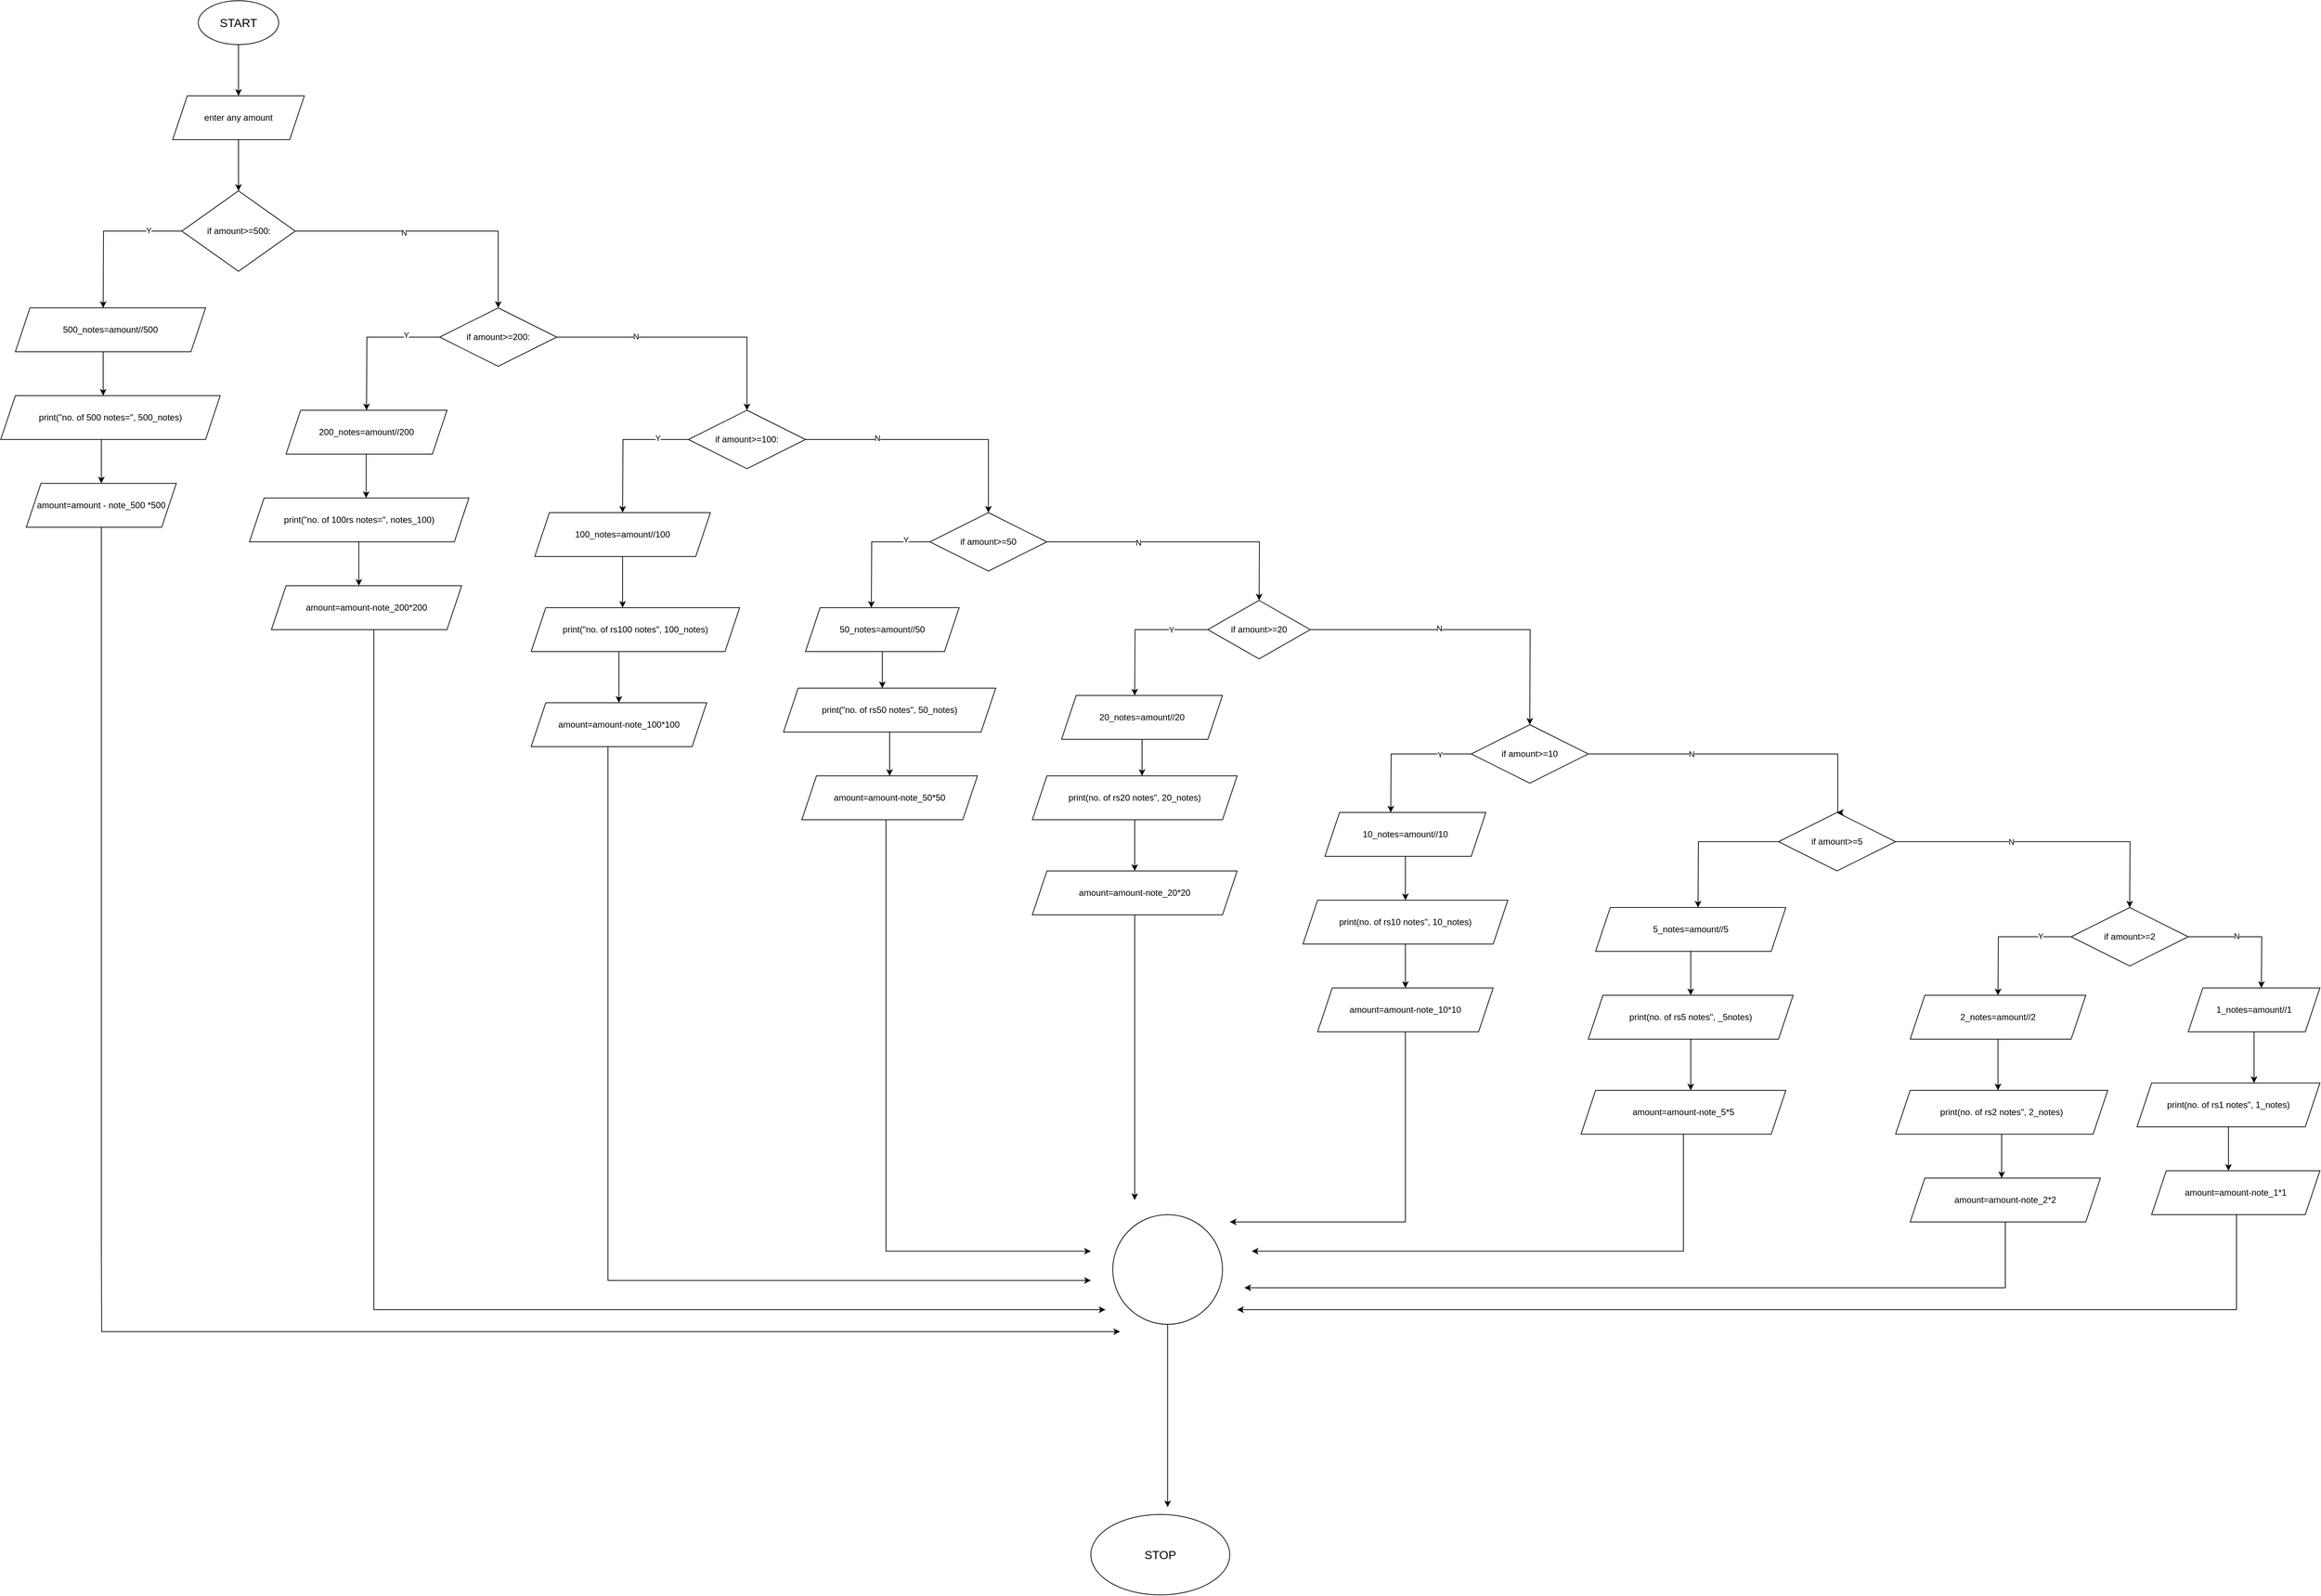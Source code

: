 <mxfile version="24.8.3">
  <diagram name="Page-1" id="6QWj7HRkRiXidm7YGsw-">
    <mxGraphModel grid="1" page="1" gridSize="10" guides="1" tooltips="1" connect="1" arrows="1" fold="1" pageScale="1" pageWidth="3300" pageHeight="4681" math="0" shadow="0">
      <root>
        <mxCell id="0" />
        <mxCell id="1" parent="0" />
        <mxCell id="X7qsX-0g4CFORl4M3MFv-3" style="edgeStyle=orthogonalEdgeStyle;rounded=0;orthogonalLoop=1;jettySize=auto;html=1;" edge="1" parent="1" source="X7qsX-0g4CFORl4M3MFv-2">
          <mxGeometry relative="1" as="geometry">
            <mxPoint x="455" y="140" as="targetPoint" />
          </mxGeometry>
        </mxCell>
        <mxCell id="X7qsX-0g4CFORl4M3MFv-2" value="&lt;font size=&quot;3&quot;&gt;START&lt;/font&gt;" style="ellipse;whiteSpace=wrap;html=1;" vertex="1" parent="1">
          <mxGeometry x="400" y="10" width="110" height="60" as="geometry" />
        </mxCell>
        <mxCell id="X7qsX-0g4CFORl4M3MFv-5" style="edgeStyle=orthogonalEdgeStyle;rounded=0;orthogonalLoop=1;jettySize=auto;html=1;" edge="1" parent="1" source="X7qsX-0g4CFORl4M3MFv-4">
          <mxGeometry relative="1" as="geometry">
            <mxPoint x="455" y="270" as="targetPoint" />
          </mxGeometry>
        </mxCell>
        <mxCell id="X7qsX-0g4CFORl4M3MFv-4" value="enter any amount" style="shape=parallelogram;perimeter=parallelogramPerimeter;whiteSpace=wrap;html=1;fixedSize=1;" vertex="1" parent="1">
          <mxGeometry x="365" y="140" width="180" height="60" as="geometry" />
        </mxCell>
        <mxCell id="X7qsX-0g4CFORl4M3MFv-7" style="edgeStyle=orthogonalEdgeStyle;rounded=0;orthogonalLoop=1;jettySize=auto;html=1;" edge="1" parent="1" source="X7qsX-0g4CFORl4M3MFv-6">
          <mxGeometry relative="1" as="geometry">
            <mxPoint x="270" y="430" as="targetPoint" />
          </mxGeometry>
        </mxCell>
        <mxCell id="X7qsX-0g4CFORl4M3MFv-8" value="Y" style="edgeLabel;html=1;align=center;verticalAlign=middle;resizable=0;points=[];" connectable="0" vertex="1" parent="X7qsX-0g4CFORl4M3MFv-7">
          <mxGeometry x="-0.561" y="-1" relative="1" as="geometry">
            <mxPoint x="1" as="offset" />
          </mxGeometry>
        </mxCell>
        <mxCell id="X7qsX-0g4CFORl4M3MFv-15" style="edgeStyle=orthogonalEdgeStyle;rounded=0;orthogonalLoop=1;jettySize=auto;html=1;entryX=0.5;entryY=0;entryDx=0;entryDy=0;" edge="1" parent="1" source="X7qsX-0g4CFORl4M3MFv-6" target="X7qsX-0g4CFORl4M3MFv-16">
          <mxGeometry relative="1" as="geometry">
            <mxPoint x="700" y="430" as="targetPoint" />
          </mxGeometry>
        </mxCell>
        <mxCell id="X7qsX-0g4CFORl4M3MFv-19" value="N" style="edgeLabel;html=1;align=center;verticalAlign=middle;resizable=0;points=[];" connectable="0" vertex="1" parent="X7qsX-0g4CFORl4M3MFv-15">
          <mxGeometry x="-0.229" y="-2" relative="1" as="geometry">
            <mxPoint x="1" as="offset" />
          </mxGeometry>
        </mxCell>
        <mxCell id="X7qsX-0g4CFORl4M3MFv-6" value="if amount&amp;gt;=500:" style="rhombus;whiteSpace=wrap;html=1;" vertex="1" parent="1">
          <mxGeometry x="377.5" y="270" width="155" height="110" as="geometry" />
        </mxCell>
        <mxCell id="X7qsX-0g4CFORl4M3MFv-9" value="500_notes=amount//500" style="shape=parallelogram;perimeter=parallelogramPerimeter;whiteSpace=wrap;html=1;fixedSize=1;" vertex="1" parent="1">
          <mxGeometry x="150" y="430" width="260" height="60" as="geometry" />
        </mxCell>
        <mxCell id="X7qsX-0g4CFORl4M3MFv-13" style="edgeStyle=orthogonalEdgeStyle;rounded=0;orthogonalLoop=1;jettySize=auto;html=1;" edge="1" parent="1">
          <mxGeometry relative="1" as="geometry">
            <mxPoint x="270" y="550" as="targetPoint" />
            <mxPoint x="270" y="490" as="sourcePoint" />
          </mxGeometry>
        </mxCell>
        <mxCell id="X7qsX-0g4CFORl4M3MFv-14" value="print(&quot;no. of 500 notes=&quot;, 500_notes)" style="shape=parallelogram;perimeter=parallelogramPerimeter;whiteSpace=wrap;html=1;fixedSize=1;" vertex="1" parent="1">
          <mxGeometry x="130" y="550" width="300" height="60" as="geometry" />
        </mxCell>
        <mxCell id="X7qsX-0g4CFORl4M3MFv-17" style="edgeStyle=orthogonalEdgeStyle;rounded=0;orthogonalLoop=1;jettySize=auto;html=1;" edge="1" parent="1" source="X7qsX-0g4CFORl4M3MFv-16">
          <mxGeometry relative="1" as="geometry">
            <mxPoint x="630" y="570" as="targetPoint" />
          </mxGeometry>
        </mxCell>
        <mxCell id="X7qsX-0g4CFORl4M3MFv-18" value="Y" style="edgeLabel;html=1;align=center;verticalAlign=middle;resizable=0;points=[];" connectable="0" vertex="1" parent="X7qsX-0g4CFORl4M3MFv-17">
          <mxGeometry x="-0.539" y="-3" relative="1" as="geometry">
            <mxPoint as="offset" />
          </mxGeometry>
        </mxCell>
        <mxCell id="X7qsX-0g4CFORl4M3MFv-25" style="edgeStyle=orthogonalEdgeStyle;rounded=0;orthogonalLoop=1;jettySize=auto;html=1;entryX=0.5;entryY=0;entryDx=0;entryDy=0;" edge="1" parent="1" source="X7qsX-0g4CFORl4M3MFv-16" target="X7qsX-0g4CFORl4M3MFv-28">
          <mxGeometry relative="1" as="geometry">
            <mxPoint x="1010" y="570" as="targetPoint" />
          </mxGeometry>
        </mxCell>
        <mxCell id="X7qsX-0g4CFORl4M3MFv-27" value="N" style="edgeLabel;html=1;align=center;verticalAlign=middle;resizable=0;points=[];" connectable="0" vertex="1" parent="X7qsX-0g4CFORl4M3MFv-25">
          <mxGeometry x="-0.401" y="1" relative="1" as="geometry">
            <mxPoint as="offset" />
          </mxGeometry>
        </mxCell>
        <mxCell id="X7qsX-0g4CFORl4M3MFv-16" value="if amount&amp;gt;=200:" style="rhombus;whiteSpace=wrap;html=1;" vertex="1" parent="1">
          <mxGeometry x="730" y="430" width="160" height="80" as="geometry" />
        </mxCell>
        <mxCell id="X7qsX-0g4CFORl4M3MFv-20" value="200_notes=amount//200" style="shape=parallelogram;perimeter=parallelogramPerimeter;whiteSpace=wrap;html=1;fixedSize=1;" vertex="1" parent="1">
          <mxGeometry x="520" y="570" width="220" height="60" as="geometry" />
        </mxCell>
        <mxCell id="X7qsX-0g4CFORl4M3MFv-23" style="edgeStyle=orthogonalEdgeStyle;rounded=0;orthogonalLoop=1;jettySize=auto;html=1;" edge="1" parent="1">
          <mxGeometry relative="1" as="geometry">
            <mxPoint x="629.5" y="690" as="targetPoint" />
            <mxPoint x="629.5" y="630" as="sourcePoint" />
          </mxGeometry>
        </mxCell>
        <mxCell id="X7qsX-0g4CFORl4M3MFv-24" value="print(&quot;no. of 100rs notes=&quot;, notes_100)" style="shape=parallelogram;perimeter=parallelogramPerimeter;whiteSpace=wrap;html=1;fixedSize=1;" vertex="1" parent="1">
          <mxGeometry x="470" y="690" width="300" height="60" as="geometry" />
        </mxCell>
        <mxCell id="X7qsX-0g4CFORl4M3MFv-29" style="edgeStyle=orthogonalEdgeStyle;rounded=0;orthogonalLoop=1;jettySize=auto;html=1;" edge="1" parent="1" source="X7qsX-0g4CFORl4M3MFv-28">
          <mxGeometry relative="1" as="geometry">
            <mxPoint x="980" y="710" as="targetPoint" />
          </mxGeometry>
        </mxCell>
        <mxCell id="X7qsX-0g4CFORl4M3MFv-30" value="Y" style="edgeLabel;html=1;align=center;verticalAlign=middle;resizable=0;points=[];" connectable="0" vertex="1" parent="X7qsX-0g4CFORl4M3MFv-29">
          <mxGeometry x="-0.557" y="-2" relative="1" as="geometry">
            <mxPoint as="offset" />
          </mxGeometry>
        </mxCell>
        <mxCell id="X7qsX-0g4CFORl4M3MFv-42" style="edgeStyle=orthogonalEdgeStyle;rounded=0;orthogonalLoop=1;jettySize=auto;html=1;entryX=0.5;entryY=0;entryDx=0;entryDy=0;" edge="1" parent="1" source="X7qsX-0g4CFORl4M3MFv-28" target="X7qsX-0g4CFORl4M3MFv-44">
          <mxGeometry relative="1" as="geometry">
            <mxPoint x="1370" y="710" as="targetPoint" />
          </mxGeometry>
        </mxCell>
        <mxCell id="X7qsX-0g4CFORl4M3MFv-43" value="N" style="edgeLabel;html=1;align=center;verticalAlign=middle;resizable=0;points=[];" connectable="0" vertex="1" parent="X7qsX-0g4CFORl4M3MFv-42">
          <mxGeometry x="-0.441" y="2" relative="1" as="geometry">
            <mxPoint as="offset" />
          </mxGeometry>
        </mxCell>
        <mxCell id="X7qsX-0g4CFORl4M3MFv-28" value="if amount&amp;gt;=100:" style="rhombus;whiteSpace=wrap;html=1;" vertex="1" parent="1">
          <mxGeometry x="1070" y="570" width="160" height="80" as="geometry" />
        </mxCell>
        <mxCell id="X7qsX-0g4CFORl4M3MFv-38" style="edgeStyle=orthogonalEdgeStyle;rounded=0;orthogonalLoop=1;jettySize=auto;html=1;" edge="1" parent="1" source="X7qsX-0g4CFORl4M3MFv-31">
          <mxGeometry relative="1" as="geometry">
            <mxPoint x="980" y="840" as="targetPoint" />
          </mxGeometry>
        </mxCell>
        <mxCell id="X7qsX-0g4CFORl4M3MFv-31" value="100_notes=amount//100" style="shape=parallelogram;perimeter=parallelogramPerimeter;whiteSpace=wrap;html=1;fixedSize=1;" vertex="1" parent="1">
          <mxGeometry x="860" y="710" width="240" height="60" as="geometry" />
        </mxCell>
        <mxCell id="X7qsX-0g4CFORl4M3MFv-34" style="edgeStyle=orthogonalEdgeStyle;rounded=0;orthogonalLoop=1;jettySize=auto;html=1;" edge="1" parent="1">
          <mxGeometry relative="1" as="geometry">
            <mxPoint x="267.5" y="670" as="targetPoint" />
            <mxPoint x="267.5" y="610" as="sourcePoint" />
          </mxGeometry>
        </mxCell>
        <mxCell id="X7qsX-0g4CFORl4M3MFv-104" style="edgeStyle=orthogonalEdgeStyle;rounded=0;orthogonalLoop=1;jettySize=auto;html=1;" edge="1" parent="1" source="X7qsX-0g4CFORl4M3MFv-35">
          <mxGeometry relative="1" as="geometry">
            <mxPoint x="1660" y="1830" as="targetPoint" />
            <Array as="points">
              <mxPoint x="268" y="1700" />
              <mxPoint x="268" y="1700" />
            </Array>
          </mxGeometry>
        </mxCell>
        <mxCell id="X7qsX-0g4CFORl4M3MFv-35" value="amount=amount - note_500 *500" style="shape=parallelogram;perimeter=parallelogramPerimeter;whiteSpace=wrap;html=1;fixedSize=1;" vertex="1" parent="1">
          <mxGeometry x="165" y="670" width="205" height="60" as="geometry" />
        </mxCell>
        <mxCell id="X7qsX-0g4CFORl4M3MFv-36" style="edgeStyle=orthogonalEdgeStyle;rounded=0;orthogonalLoop=1;jettySize=auto;html=1;" edge="1" parent="1">
          <mxGeometry relative="1" as="geometry">
            <mxPoint x="619.5" y="810" as="targetPoint" />
            <mxPoint x="619.5" y="750" as="sourcePoint" />
          </mxGeometry>
        </mxCell>
        <mxCell id="X7qsX-0g4CFORl4M3MFv-105" style="edgeStyle=orthogonalEdgeStyle;rounded=0;orthogonalLoop=1;jettySize=auto;html=1;" edge="1" parent="1" source="X7qsX-0g4CFORl4M3MFv-37">
          <mxGeometry relative="1" as="geometry">
            <mxPoint x="1640" y="1800" as="targetPoint" />
            <Array as="points">
              <mxPoint x="640" y="1690" />
              <mxPoint x="640" y="1690" />
            </Array>
          </mxGeometry>
        </mxCell>
        <mxCell id="X7qsX-0g4CFORl4M3MFv-37" value="amount=amount-note_200*200" style="shape=parallelogram;perimeter=parallelogramPerimeter;whiteSpace=wrap;html=1;fixedSize=1;" vertex="1" parent="1">
          <mxGeometry x="500" y="810" width="260" height="60" as="geometry" />
        </mxCell>
        <mxCell id="X7qsX-0g4CFORl4M3MFv-39" value="print(&quot;no. of rs100 notes&quot;, 100_notes)" style="shape=parallelogram;perimeter=parallelogramPerimeter;whiteSpace=wrap;html=1;fixedSize=1;" vertex="1" parent="1">
          <mxGeometry x="855" y="840" width="285" height="60" as="geometry" />
        </mxCell>
        <mxCell id="X7qsX-0g4CFORl4M3MFv-40" style="edgeStyle=orthogonalEdgeStyle;rounded=0;orthogonalLoop=1;jettySize=auto;html=1;" edge="1" parent="1">
          <mxGeometry relative="1" as="geometry">
            <mxPoint x="975" y="970" as="targetPoint" />
            <mxPoint x="975" y="900" as="sourcePoint" />
          </mxGeometry>
        </mxCell>
        <mxCell id="X7qsX-0g4CFORl4M3MFv-106" style="edgeStyle=orthogonalEdgeStyle;rounded=0;orthogonalLoop=1;jettySize=auto;html=1;" edge="1" parent="1" source="X7qsX-0g4CFORl4M3MFv-41">
          <mxGeometry relative="1" as="geometry">
            <mxPoint x="1620" y="1760" as="targetPoint" />
            <Array as="points">
              <mxPoint x="960" y="1520" />
              <mxPoint x="960" y="1520" />
            </Array>
          </mxGeometry>
        </mxCell>
        <mxCell id="X7qsX-0g4CFORl4M3MFv-41" value="amount=amount-note_100*100" style="shape=parallelogram;perimeter=parallelogramPerimeter;whiteSpace=wrap;html=1;fixedSize=1;" vertex="1" parent="1">
          <mxGeometry x="855" y="970" width="240" height="60" as="geometry" />
        </mxCell>
        <mxCell id="X7qsX-0g4CFORl4M3MFv-45" style="edgeStyle=orthogonalEdgeStyle;rounded=0;orthogonalLoop=1;jettySize=auto;html=1;" edge="1" parent="1" source="X7qsX-0g4CFORl4M3MFv-44">
          <mxGeometry relative="1" as="geometry">
            <mxPoint x="1320" y="840" as="targetPoint" />
          </mxGeometry>
        </mxCell>
        <mxCell id="X7qsX-0g4CFORl4M3MFv-46" value="Y" style="edgeLabel;html=1;align=center;verticalAlign=middle;resizable=0;points=[];" connectable="0" vertex="1" parent="X7qsX-0g4CFORl4M3MFv-45">
          <mxGeometry x="-0.611" y="-3" relative="1" as="geometry">
            <mxPoint as="offset" />
          </mxGeometry>
        </mxCell>
        <mxCell id="X7qsX-0g4CFORl4M3MFv-52" style="edgeStyle=orthogonalEdgeStyle;rounded=0;orthogonalLoop=1;jettySize=auto;html=1;" edge="1" parent="1" source="X7qsX-0g4CFORl4M3MFv-44">
          <mxGeometry relative="1" as="geometry">
            <mxPoint x="1850" y="830" as="targetPoint" />
          </mxGeometry>
        </mxCell>
        <mxCell id="X7qsX-0g4CFORl4M3MFv-53" value="N" style="edgeLabel;html=1;align=center;verticalAlign=middle;resizable=0;points=[];" connectable="0" vertex="1" parent="X7qsX-0g4CFORl4M3MFv-52">
          <mxGeometry x="-0.324" y="-1" relative="1" as="geometry">
            <mxPoint as="offset" />
          </mxGeometry>
        </mxCell>
        <mxCell id="X7qsX-0g4CFORl4M3MFv-44" value="if amount&amp;gt;=50" style="rhombus;whiteSpace=wrap;html=1;" vertex="1" parent="1">
          <mxGeometry x="1400" y="710" width="160" height="80" as="geometry" />
        </mxCell>
        <mxCell id="X7qsX-0g4CFORl4M3MFv-48" style="edgeStyle=orthogonalEdgeStyle;rounded=0;orthogonalLoop=1;jettySize=auto;html=1;" edge="1" parent="1" source="X7qsX-0g4CFORl4M3MFv-47">
          <mxGeometry relative="1" as="geometry">
            <mxPoint x="1335" y="950" as="targetPoint" />
          </mxGeometry>
        </mxCell>
        <mxCell id="X7qsX-0g4CFORl4M3MFv-47" value="50_notes=amount//50" style="shape=parallelogram;perimeter=parallelogramPerimeter;whiteSpace=wrap;html=1;fixedSize=1;" vertex="1" parent="1">
          <mxGeometry x="1230" y="840" width="210" height="60" as="geometry" />
        </mxCell>
        <mxCell id="X7qsX-0g4CFORl4M3MFv-50" style="edgeStyle=orthogonalEdgeStyle;rounded=0;orthogonalLoop=1;jettySize=auto;html=1;" edge="1" parent="1" source="X7qsX-0g4CFORl4M3MFv-49">
          <mxGeometry relative="1" as="geometry">
            <mxPoint x="1345" y="1070" as="targetPoint" />
          </mxGeometry>
        </mxCell>
        <mxCell id="X7qsX-0g4CFORl4M3MFv-49" value="print(&quot;no. of rs50 notes&quot;, 50_notes)" style="shape=parallelogram;perimeter=parallelogramPerimeter;whiteSpace=wrap;html=1;fixedSize=1;" vertex="1" parent="1">
          <mxGeometry x="1200" y="950" width="290" height="60" as="geometry" />
        </mxCell>
        <mxCell id="X7qsX-0g4CFORl4M3MFv-107" style="edgeStyle=orthogonalEdgeStyle;rounded=0;orthogonalLoop=1;jettySize=auto;html=1;" edge="1" parent="1" source="X7qsX-0g4CFORl4M3MFv-51">
          <mxGeometry relative="1" as="geometry">
            <mxPoint x="1620" y="1720" as="targetPoint" />
            <Array as="points">
              <mxPoint x="1340" y="1720" />
            </Array>
          </mxGeometry>
        </mxCell>
        <mxCell id="X7qsX-0g4CFORl4M3MFv-51" value="amount=amount-note_50*50" style="shape=parallelogram;perimeter=parallelogramPerimeter;whiteSpace=wrap;html=1;fixedSize=1;" vertex="1" parent="1">
          <mxGeometry x="1225" y="1070" width="240" height="60" as="geometry" />
        </mxCell>
        <mxCell id="X7qsX-0g4CFORl4M3MFv-57" style="edgeStyle=orthogonalEdgeStyle;rounded=0;orthogonalLoop=1;jettySize=auto;html=1;" edge="1" parent="1" source="X7qsX-0g4CFORl4M3MFv-55">
          <mxGeometry relative="1" as="geometry">
            <mxPoint x="1680" y="960" as="targetPoint" />
          </mxGeometry>
        </mxCell>
        <mxCell id="X7qsX-0g4CFORl4M3MFv-58" value="Y" style="edgeLabel;html=1;align=center;verticalAlign=middle;resizable=0;points=[];" connectable="0" vertex="1" parent="X7qsX-0g4CFORl4M3MFv-57">
          <mxGeometry x="-0.472" relative="1" as="geometry">
            <mxPoint as="offset" />
          </mxGeometry>
        </mxCell>
        <mxCell id="X7qsX-0g4CFORl4M3MFv-65" style="edgeStyle=orthogonalEdgeStyle;rounded=0;orthogonalLoop=1;jettySize=auto;html=1;" edge="1" parent="1" source="X7qsX-0g4CFORl4M3MFv-55">
          <mxGeometry relative="1" as="geometry">
            <mxPoint x="2220" y="1000" as="targetPoint" />
          </mxGeometry>
        </mxCell>
        <mxCell id="X7qsX-0g4CFORl4M3MFv-66" value="N" style="edgeLabel;html=1;align=center;verticalAlign=middle;resizable=0;points=[];" connectable="0" vertex="1" parent="X7qsX-0g4CFORl4M3MFv-65">
          <mxGeometry x="-0.182" y="2" relative="1" as="geometry">
            <mxPoint as="offset" />
          </mxGeometry>
        </mxCell>
        <mxCell id="X7qsX-0g4CFORl4M3MFv-55" value="if amount&amp;gt;=20" style="rhombus;whiteSpace=wrap;html=1;" vertex="1" parent="1">
          <mxGeometry x="1780" y="830" width="140" height="80" as="geometry" />
        </mxCell>
        <mxCell id="X7qsX-0g4CFORl4M3MFv-61" style="edgeStyle=orthogonalEdgeStyle;rounded=0;orthogonalLoop=1;jettySize=auto;html=1;" edge="1" parent="1" source="X7qsX-0g4CFORl4M3MFv-60">
          <mxGeometry relative="1" as="geometry">
            <mxPoint x="1690" y="1070" as="targetPoint" />
          </mxGeometry>
        </mxCell>
        <mxCell id="X7qsX-0g4CFORl4M3MFv-60" value="20_notes=amount//20" style="shape=parallelogram;perimeter=parallelogramPerimeter;whiteSpace=wrap;html=1;fixedSize=1;" vertex="1" parent="1">
          <mxGeometry x="1580" y="960" width="220" height="60" as="geometry" />
        </mxCell>
        <mxCell id="X7qsX-0g4CFORl4M3MFv-64" style="edgeStyle=orthogonalEdgeStyle;rounded=0;orthogonalLoop=1;jettySize=auto;html=1;entryX=0.5;entryY=0;entryDx=0;entryDy=0;" edge="1" parent="1" source="X7qsX-0g4CFORl4M3MFv-62" target="X7qsX-0g4CFORl4M3MFv-63">
          <mxGeometry relative="1" as="geometry" />
        </mxCell>
        <mxCell id="X7qsX-0g4CFORl4M3MFv-62" value="print(no. of rs20 notes&quot;, 20_notes)" style="shape=parallelogram;perimeter=parallelogramPerimeter;whiteSpace=wrap;html=1;fixedSize=1;" vertex="1" parent="1">
          <mxGeometry x="1540" y="1070" width="280" height="60" as="geometry" />
        </mxCell>
        <mxCell id="X7qsX-0g4CFORl4M3MFv-108" style="edgeStyle=orthogonalEdgeStyle;rounded=0;orthogonalLoop=1;jettySize=auto;html=1;" edge="1" parent="1" source="X7qsX-0g4CFORl4M3MFv-63">
          <mxGeometry relative="1" as="geometry">
            <mxPoint x="1680" y="1650" as="targetPoint" />
          </mxGeometry>
        </mxCell>
        <mxCell id="X7qsX-0g4CFORl4M3MFv-63" value="amount=amount-note_20*20" style="shape=parallelogram;perimeter=parallelogramPerimeter;whiteSpace=wrap;html=1;fixedSize=1;" vertex="1" parent="1">
          <mxGeometry x="1540" y="1200" width="280" height="60" as="geometry" />
        </mxCell>
        <mxCell id="X7qsX-0g4CFORl4M3MFv-68" style="edgeStyle=orthogonalEdgeStyle;rounded=0;orthogonalLoop=1;jettySize=auto;html=1;" edge="1" parent="1" source="X7qsX-0g4CFORl4M3MFv-67">
          <mxGeometry relative="1" as="geometry">
            <mxPoint x="2030" y="1120" as="targetPoint" />
          </mxGeometry>
        </mxCell>
        <mxCell id="X7qsX-0g4CFORl4M3MFv-69" value="Y" style="edgeLabel;html=1;align=center;verticalAlign=middle;resizable=0;points=[];" connectable="0" vertex="1" parent="X7qsX-0g4CFORl4M3MFv-68">
          <mxGeometry x="-0.546" y="1" relative="1" as="geometry">
            <mxPoint as="offset" />
          </mxGeometry>
        </mxCell>
        <mxCell id="X7qsX-0g4CFORl4M3MFv-76" style="edgeStyle=orthogonalEdgeStyle;rounded=0;orthogonalLoop=1;jettySize=auto;html=1;" edge="1" parent="1" source="X7qsX-0g4CFORl4M3MFv-67">
          <mxGeometry relative="1" as="geometry">
            <mxPoint x="2640" y="1120" as="targetPoint" />
            <Array as="points">
              <mxPoint x="2641" y="1040" />
            </Array>
          </mxGeometry>
        </mxCell>
        <mxCell id="X7qsX-0g4CFORl4M3MFv-77" value="N" style="edgeLabel;html=1;align=center;verticalAlign=middle;resizable=0;points=[];" connectable="0" vertex="1" parent="X7qsX-0g4CFORl4M3MFv-76">
          <mxGeometry x="-0.331" relative="1" as="geometry">
            <mxPoint as="offset" />
          </mxGeometry>
        </mxCell>
        <mxCell id="X7qsX-0g4CFORl4M3MFv-67" value="if amount&amp;gt;=10" style="rhombus;whiteSpace=wrap;html=1;" vertex="1" parent="1">
          <mxGeometry x="2140" y="1000" width="160" height="80" as="geometry" />
        </mxCell>
        <mxCell id="X7qsX-0g4CFORl4M3MFv-72" style="edgeStyle=orthogonalEdgeStyle;rounded=0;orthogonalLoop=1;jettySize=auto;html=1;" edge="1" parent="1" source="X7qsX-0g4CFORl4M3MFv-70">
          <mxGeometry relative="1" as="geometry">
            <mxPoint x="2050" y="1240" as="targetPoint" />
          </mxGeometry>
        </mxCell>
        <mxCell id="X7qsX-0g4CFORl4M3MFv-70" value="10_notes=amount//10" style="shape=parallelogram;perimeter=parallelogramPerimeter;whiteSpace=wrap;html=1;fixedSize=1;" vertex="1" parent="1">
          <mxGeometry x="1940" y="1120" width="220" height="60" as="geometry" />
        </mxCell>
        <mxCell id="X7qsX-0g4CFORl4M3MFv-74" style="edgeStyle=orthogonalEdgeStyle;rounded=0;orthogonalLoop=1;jettySize=auto;html=1;" edge="1" parent="1" source="X7qsX-0g4CFORl4M3MFv-73">
          <mxGeometry relative="1" as="geometry">
            <mxPoint x="2050" y="1360" as="targetPoint" />
          </mxGeometry>
        </mxCell>
        <mxCell id="X7qsX-0g4CFORl4M3MFv-73" value="print(no. of rs10 notes&quot;, 10_notes)" style="shape=parallelogram;perimeter=parallelogramPerimeter;whiteSpace=wrap;html=1;fixedSize=1;" vertex="1" parent="1">
          <mxGeometry x="1910" y="1240" width="280" height="60" as="geometry" />
        </mxCell>
        <mxCell id="X7qsX-0g4CFORl4M3MFv-110" style="edgeStyle=orthogonalEdgeStyle;rounded=0;orthogonalLoop=1;jettySize=auto;html=1;" edge="1" parent="1" source="X7qsX-0g4CFORl4M3MFv-75">
          <mxGeometry relative="1" as="geometry">
            <mxPoint x="1810" y="1680" as="targetPoint" />
            <Array as="points">
              <mxPoint x="2050" y="1600" />
              <mxPoint x="2050" y="1600" />
            </Array>
          </mxGeometry>
        </mxCell>
        <mxCell id="X7qsX-0g4CFORl4M3MFv-75" value="amount=amount-note_10*10" style="shape=parallelogram;perimeter=parallelogramPerimeter;whiteSpace=wrap;html=1;fixedSize=1;" vertex="1" parent="1">
          <mxGeometry x="1930" y="1360" width="240" height="60" as="geometry" />
        </mxCell>
        <mxCell id="X7qsX-0g4CFORl4M3MFv-79" style="edgeStyle=orthogonalEdgeStyle;rounded=0;orthogonalLoop=1;jettySize=auto;html=1;" edge="1" parent="1" source="X7qsX-0g4CFORl4M3MFv-78">
          <mxGeometry relative="1" as="geometry">
            <mxPoint x="2450" y="1250" as="targetPoint" />
          </mxGeometry>
        </mxCell>
        <mxCell id="X7qsX-0g4CFORl4M3MFv-85" style="edgeStyle=orthogonalEdgeStyle;rounded=0;orthogonalLoop=1;jettySize=auto;html=1;" edge="1" parent="1" source="X7qsX-0g4CFORl4M3MFv-78">
          <mxGeometry relative="1" as="geometry">
            <mxPoint x="3040" y="1250" as="targetPoint" />
          </mxGeometry>
        </mxCell>
        <mxCell id="X7qsX-0g4CFORl4M3MFv-86" value="N" style="edgeLabel;html=1;align=center;verticalAlign=middle;resizable=0;points=[];" connectable="0" vertex="1" parent="X7qsX-0g4CFORl4M3MFv-85">
          <mxGeometry x="-0.23" relative="1" as="geometry">
            <mxPoint as="offset" />
          </mxGeometry>
        </mxCell>
        <mxCell id="X7qsX-0g4CFORl4M3MFv-78" value="if amount&amp;gt;=5" style="rhombus;whiteSpace=wrap;html=1;" vertex="1" parent="1">
          <mxGeometry x="2560" y="1120" width="160" height="80" as="geometry" />
        </mxCell>
        <mxCell id="X7qsX-0g4CFORl4M3MFv-81" style="edgeStyle=orthogonalEdgeStyle;rounded=0;orthogonalLoop=1;jettySize=auto;html=1;" edge="1" parent="1" source="X7qsX-0g4CFORl4M3MFv-80">
          <mxGeometry relative="1" as="geometry">
            <mxPoint x="2440" y="1370" as="targetPoint" />
          </mxGeometry>
        </mxCell>
        <mxCell id="X7qsX-0g4CFORl4M3MFv-80" value="5_notes=amount//5" style="shape=parallelogram;perimeter=parallelogramPerimeter;whiteSpace=wrap;html=1;fixedSize=1;" vertex="1" parent="1">
          <mxGeometry x="2310" y="1250" width="260" height="60" as="geometry" />
        </mxCell>
        <mxCell id="X7qsX-0g4CFORl4M3MFv-83" style="edgeStyle=orthogonalEdgeStyle;rounded=0;orthogonalLoop=1;jettySize=auto;html=1;" edge="1" parent="1" source="X7qsX-0g4CFORl4M3MFv-82">
          <mxGeometry relative="1" as="geometry">
            <mxPoint x="2440" y="1500" as="targetPoint" />
          </mxGeometry>
        </mxCell>
        <mxCell id="X7qsX-0g4CFORl4M3MFv-82" value="print(no. of rs5 notes&quot;, _5notes)" style="shape=parallelogram;perimeter=parallelogramPerimeter;whiteSpace=wrap;html=1;fixedSize=1;" vertex="1" parent="1">
          <mxGeometry x="2300" y="1370" width="280" height="60" as="geometry" />
        </mxCell>
        <mxCell id="X7qsX-0g4CFORl4M3MFv-111" style="edgeStyle=orthogonalEdgeStyle;rounded=0;orthogonalLoop=1;jettySize=auto;html=1;" edge="1" parent="1" source="X7qsX-0g4CFORl4M3MFv-84">
          <mxGeometry relative="1" as="geometry">
            <mxPoint x="1840" y="1720" as="targetPoint" />
            <Array as="points">
              <mxPoint x="2430" y="1670" />
              <mxPoint x="2430" y="1670" />
            </Array>
          </mxGeometry>
        </mxCell>
        <mxCell id="X7qsX-0g4CFORl4M3MFv-84" value="amount=amount-note_5*5" style="shape=parallelogram;perimeter=parallelogramPerimeter;whiteSpace=wrap;html=1;fixedSize=1;" vertex="1" parent="1">
          <mxGeometry x="2290" y="1500" width="280" height="60" as="geometry" />
        </mxCell>
        <mxCell id="X7qsX-0g4CFORl4M3MFv-89" style="edgeStyle=orthogonalEdgeStyle;rounded=0;orthogonalLoop=1;jettySize=auto;html=1;" edge="1" parent="1" source="X7qsX-0g4CFORl4M3MFv-88">
          <mxGeometry relative="1" as="geometry">
            <mxPoint x="2860" y="1370" as="targetPoint" />
          </mxGeometry>
        </mxCell>
        <mxCell id="X7qsX-0g4CFORl4M3MFv-90" value="Y" style="edgeLabel;html=1;align=center;verticalAlign=middle;resizable=0;points=[];" connectable="0" vertex="1" parent="X7qsX-0g4CFORl4M3MFv-89">
          <mxGeometry x="-0.532" y="-1" relative="1" as="geometry">
            <mxPoint as="offset" />
          </mxGeometry>
        </mxCell>
        <mxCell id="X7qsX-0g4CFORl4M3MFv-96" style="edgeStyle=orthogonalEdgeStyle;rounded=0;orthogonalLoop=1;jettySize=auto;html=1;" edge="1" parent="1" source="X7qsX-0g4CFORl4M3MFv-88">
          <mxGeometry relative="1" as="geometry">
            <mxPoint x="3220" y="1360" as="targetPoint" />
          </mxGeometry>
        </mxCell>
        <mxCell id="X7qsX-0g4CFORl4M3MFv-97" value="N" style="edgeLabel;html=1;align=center;verticalAlign=middle;resizable=0;points=[];" connectable="0" vertex="1" parent="X7qsX-0g4CFORl4M3MFv-96">
          <mxGeometry x="-0.226" y="1" relative="1" as="geometry">
            <mxPoint as="offset" />
          </mxGeometry>
        </mxCell>
        <mxCell id="X7qsX-0g4CFORl4M3MFv-88" value="if amount&amp;gt;=2" style="rhombus;whiteSpace=wrap;html=1;" vertex="1" parent="1">
          <mxGeometry x="2960" y="1250" width="160" height="80" as="geometry" />
        </mxCell>
        <mxCell id="X7qsX-0g4CFORl4M3MFv-92" style="edgeStyle=orthogonalEdgeStyle;rounded=0;orthogonalLoop=1;jettySize=auto;html=1;" edge="1" parent="1" source="X7qsX-0g4CFORl4M3MFv-91">
          <mxGeometry relative="1" as="geometry">
            <mxPoint x="2860" y="1500" as="targetPoint" />
          </mxGeometry>
        </mxCell>
        <mxCell id="X7qsX-0g4CFORl4M3MFv-91" value="2_notes=amount//2" style="shape=parallelogram;perimeter=parallelogramPerimeter;whiteSpace=wrap;html=1;fixedSize=1;" vertex="1" parent="1">
          <mxGeometry x="2740" y="1370" width="240" height="60" as="geometry" />
        </mxCell>
        <mxCell id="X7qsX-0g4CFORl4M3MFv-94" style="edgeStyle=orthogonalEdgeStyle;rounded=0;orthogonalLoop=1;jettySize=auto;html=1;" edge="1" parent="1" source="X7qsX-0g4CFORl4M3MFv-93">
          <mxGeometry relative="1" as="geometry">
            <mxPoint x="2865" y="1620" as="targetPoint" />
          </mxGeometry>
        </mxCell>
        <mxCell id="X7qsX-0g4CFORl4M3MFv-93" value="print(no. of rs2 notes&quot;, 2_notes)" style="shape=parallelogram;perimeter=parallelogramPerimeter;whiteSpace=wrap;html=1;fixedSize=1;" vertex="1" parent="1">
          <mxGeometry x="2720" y="1500" width="290" height="60" as="geometry" />
        </mxCell>
        <mxCell id="X7qsX-0g4CFORl4M3MFv-112" style="edgeStyle=orthogonalEdgeStyle;rounded=0;orthogonalLoop=1;jettySize=auto;html=1;" edge="1" parent="1" source="X7qsX-0g4CFORl4M3MFv-95">
          <mxGeometry relative="1" as="geometry">
            <mxPoint x="1830" y="1770" as="targetPoint" />
            <Array as="points">
              <mxPoint x="2870" y="1770" />
            </Array>
          </mxGeometry>
        </mxCell>
        <mxCell id="X7qsX-0g4CFORl4M3MFv-95" value="amount=amount-note_2*2" style="shape=parallelogram;perimeter=parallelogramPerimeter;whiteSpace=wrap;html=1;fixedSize=1;" vertex="1" parent="1">
          <mxGeometry x="2740" y="1620" width="260" height="60" as="geometry" />
        </mxCell>
        <mxCell id="X7qsX-0g4CFORl4M3MFv-99" style="edgeStyle=orthogonalEdgeStyle;rounded=0;orthogonalLoop=1;jettySize=auto;html=1;" edge="1" parent="1" source="X7qsX-0g4CFORl4M3MFv-98">
          <mxGeometry relative="1" as="geometry">
            <mxPoint x="3210" y="1490" as="targetPoint" />
          </mxGeometry>
        </mxCell>
        <mxCell id="X7qsX-0g4CFORl4M3MFv-98" value="1_notes=amount//1" style="shape=parallelogram;perimeter=parallelogramPerimeter;whiteSpace=wrap;html=1;fixedSize=1;" vertex="1" parent="1">
          <mxGeometry x="3120" y="1360" width="180" height="60" as="geometry" />
        </mxCell>
        <mxCell id="X7qsX-0g4CFORl4M3MFv-101" style="edgeStyle=orthogonalEdgeStyle;rounded=0;orthogonalLoop=1;jettySize=auto;html=1;" edge="1" parent="1" source="X7qsX-0g4CFORl4M3MFv-100">
          <mxGeometry relative="1" as="geometry">
            <mxPoint x="3175" y="1610" as="targetPoint" />
          </mxGeometry>
        </mxCell>
        <mxCell id="X7qsX-0g4CFORl4M3MFv-100" value="print(no. of rs1 notes&quot;, 1_notes)" style="shape=parallelogram;perimeter=parallelogramPerimeter;whiteSpace=wrap;html=1;fixedSize=1;" vertex="1" parent="1">
          <mxGeometry x="3050" y="1490" width="250" height="60" as="geometry" />
        </mxCell>
        <mxCell id="X7qsX-0g4CFORl4M3MFv-113" style="edgeStyle=orthogonalEdgeStyle;rounded=0;orthogonalLoop=1;jettySize=auto;html=1;" edge="1" parent="1" source="X7qsX-0g4CFORl4M3MFv-102">
          <mxGeometry relative="1" as="geometry">
            <mxPoint x="1820" y="1800" as="targetPoint" />
            <Array as="points">
              <mxPoint x="3186" y="1800" />
            </Array>
          </mxGeometry>
        </mxCell>
        <mxCell id="X7qsX-0g4CFORl4M3MFv-102" value="amount=amount-note_1*1" style="shape=parallelogram;perimeter=parallelogramPerimeter;whiteSpace=wrap;html=1;fixedSize=1;" vertex="1" parent="1">
          <mxGeometry x="3070" y="1610" width="230" height="60" as="geometry" />
        </mxCell>
        <mxCell id="X7qsX-0g4CFORl4M3MFv-115" style="edgeStyle=orthogonalEdgeStyle;rounded=0;orthogonalLoop=1;jettySize=auto;html=1;" edge="1" parent="1" source="X7qsX-0g4CFORl4M3MFv-103">
          <mxGeometry relative="1" as="geometry">
            <mxPoint x="1725" y="2070" as="targetPoint" />
          </mxGeometry>
        </mxCell>
        <mxCell id="X7qsX-0g4CFORl4M3MFv-103" value="" style="ellipse;whiteSpace=wrap;html=1;aspect=fixed;" vertex="1" parent="1">
          <mxGeometry x="1650" y="1670" width="150" height="150" as="geometry" />
        </mxCell>
        <mxCell id="X7qsX-0g4CFORl4M3MFv-114" value="&lt;font size=&quot;3&quot;&gt;STOP&lt;/font&gt;" style="ellipse;whiteSpace=wrap;html=1;" vertex="1" parent="1">
          <mxGeometry x="1620" y="2080" width="190" height="110" as="geometry" />
        </mxCell>
      </root>
    </mxGraphModel>
  </diagram>
</mxfile>
